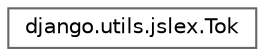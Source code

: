 digraph "Graphical Class Hierarchy"
{
 // LATEX_PDF_SIZE
  bgcolor="transparent";
  edge [fontname=Helvetica,fontsize=10,labelfontname=Helvetica,labelfontsize=10];
  node [fontname=Helvetica,fontsize=10,shape=box,height=0.2,width=0.4];
  rankdir="LR";
  Node0 [id="Node000000",label="django.utils.jslex.Tok",height=0.2,width=0.4,color="grey40", fillcolor="white", style="filled",URL="$classdjango_1_1utils_1_1jslex_1_1_tok.html",tooltip=" "];
}
